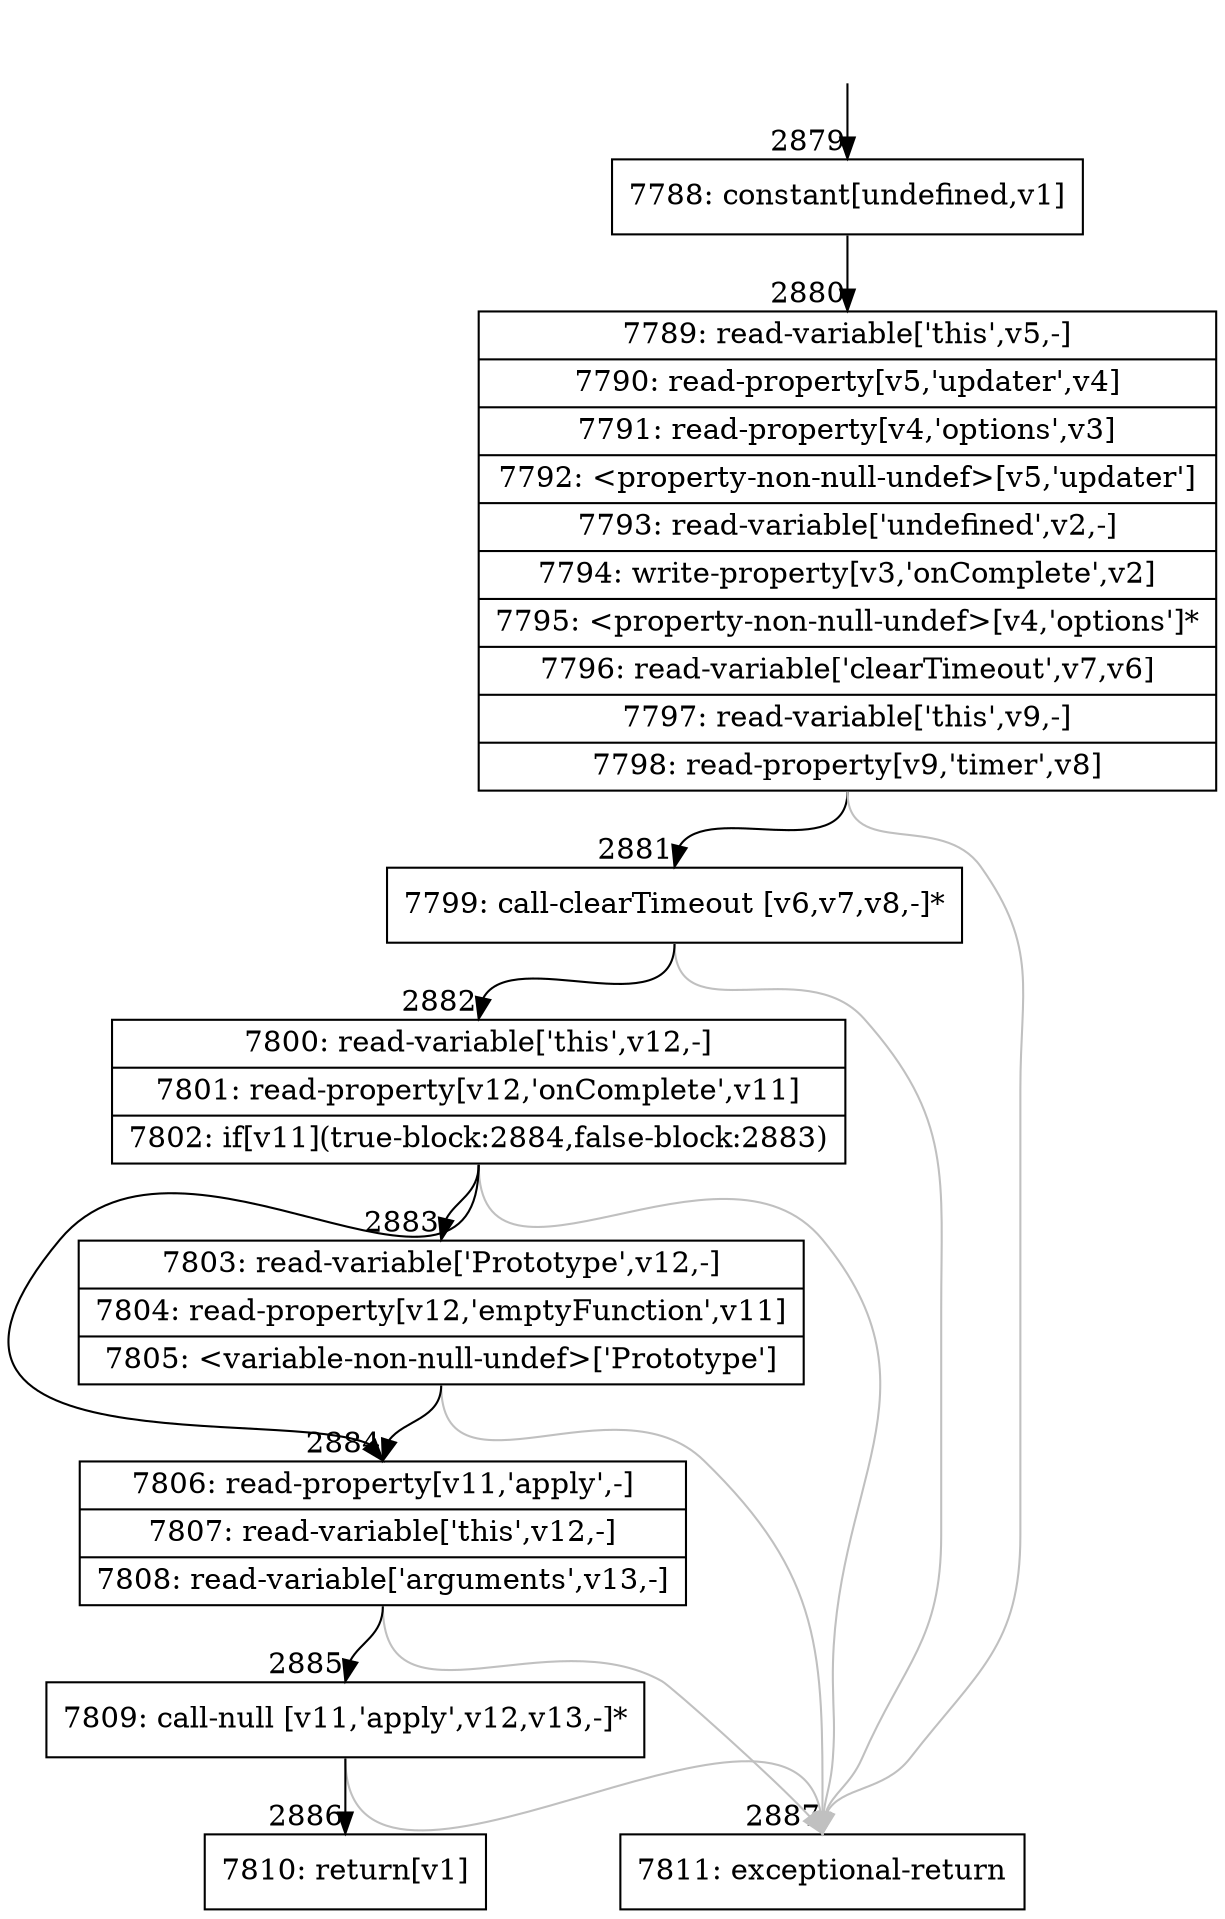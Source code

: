 digraph {
rankdir="TD"
BB_entry256[shape=none,label=""];
BB_entry256 -> BB2879 [tailport=s, headport=n, headlabel="    2879"]
BB2879 [shape=record label="{7788: constant[undefined,v1]}" ] 
BB2879 -> BB2880 [tailport=s, headport=n, headlabel="      2880"]
BB2880 [shape=record label="{7789: read-variable['this',v5,-]|7790: read-property[v5,'updater',v4]|7791: read-property[v4,'options',v3]|7792: \<property-non-null-undef\>[v5,'updater']|7793: read-variable['undefined',v2,-]|7794: write-property[v3,'onComplete',v2]|7795: \<property-non-null-undef\>[v4,'options']*|7796: read-variable['clearTimeout',v7,v6]|7797: read-variable['this',v9,-]|7798: read-property[v9,'timer',v8]}" ] 
BB2880 -> BB2881 [tailport=s, headport=n, headlabel="      2881"]
BB2880 -> BB2887 [tailport=s, headport=n, color=gray, headlabel="      2887"]
BB2881 [shape=record label="{7799: call-clearTimeout [v6,v7,v8,-]*}" ] 
BB2881 -> BB2882 [tailport=s, headport=n, headlabel="      2882"]
BB2881 -> BB2887 [tailport=s, headport=n, color=gray]
BB2882 [shape=record label="{7800: read-variable['this',v12,-]|7801: read-property[v12,'onComplete',v11]|7802: if[v11](true-block:2884,false-block:2883)}" ] 
BB2882 -> BB2884 [tailport=s, headport=n, headlabel="      2884"]
BB2882 -> BB2883 [tailport=s, headport=n, headlabel="      2883"]
BB2882 -> BB2887 [tailport=s, headport=n, color=gray]
BB2883 [shape=record label="{7803: read-variable['Prototype',v12,-]|7804: read-property[v12,'emptyFunction',v11]|7805: \<variable-non-null-undef\>['Prototype']}" ] 
BB2883 -> BB2884 [tailport=s, headport=n]
BB2883 -> BB2887 [tailport=s, headport=n, color=gray]
BB2884 [shape=record label="{7806: read-property[v11,'apply',-]|7807: read-variable['this',v12,-]|7808: read-variable['arguments',v13,-]}" ] 
BB2884 -> BB2885 [tailport=s, headport=n, headlabel="      2885"]
BB2884 -> BB2887 [tailport=s, headport=n, color=gray]
BB2885 [shape=record label="{7809: call-null [v11,'apply',v12,v13,-]*}" ] 
BB2885 -> BB2886 [tailport=s, headport=n, headlabel="      2886"]
BB2885 -> BB2887 [tailport=s, headport=n, color=gray]
BB2886 [shape=record label="{7810: return[v1]}" ] 
BB2887 [shape=record label="{7811: exceptional-return}" ] 
//#$~ 2022
}
